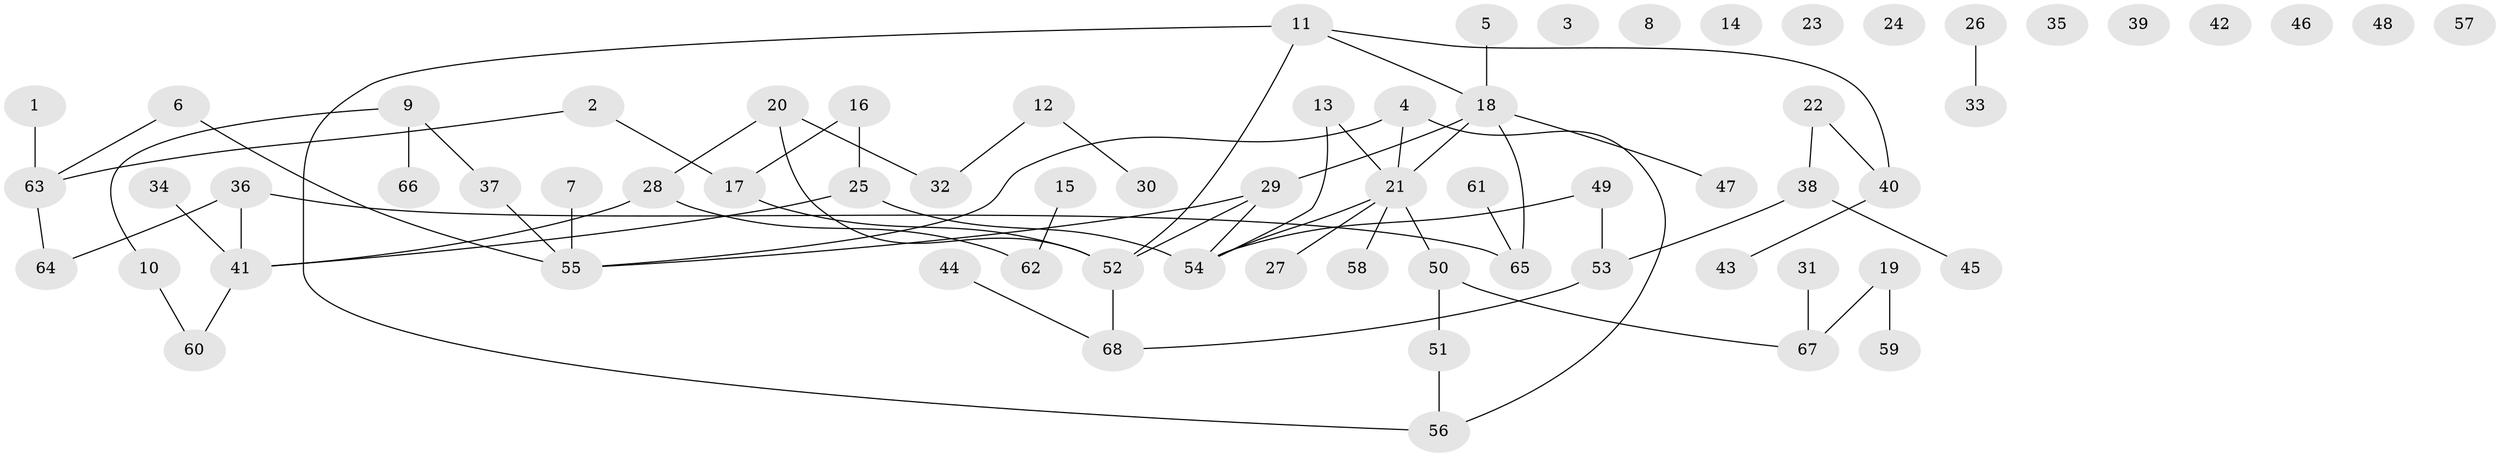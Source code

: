 // Generated by graph-tools (version 1.1) at 2025/25/03/09/25 03:25:24]
// undirected, 68 vertices, 69 edges
graph export_dot {
graph [start="1"]
  node [color=gray90,style=filled];
  1;
  2;
  3;
  4;
  5;
  6;
  7;
  8;
  9;
  10;
  11;
  12;
  13;
  14;
  15;
  16;
  17;
  18;
  19;
  20;
  21;
  22;
  23;
  24;
  25;
  26;
  27;
  28;
  29;
  30;
  31;
  32;
  33;
  34;
  35;
  36;
  37;
  38;
  39;
  40;
  41;
  42;
  43;
  44;
  45;
  46;
  47;
  48;
  49;
  50;
  51;
  52;
  53;
  54;
  55;
  56;
  57;
  58;
  59;
  60;
  61;
  62;
  63;
  64;
  65;
  66;
  67;
  68;
  1 -- 63;
  2 -- 17;
  2 -- 63;
  4 -- 21;
  4 -- 55;
  4 -- 56;
  5 -- 18;
  6 -- 55;
  6 -- 63;
  7 -- 55;
  9 -- 10;
  9 -- 37;
  9 -- 66;
  10 -- 60;
  11 -- 18;
  11 -- 40;
  11 -- 52;
  11 -- 56;
  12 -- 30;
  12 -- 32;
  13 -- 21;
  13 -- 54;
  15 -- 62;
  16 -- 17;
  16 -- 25;
  17 -- 52;
  18 -- 21;
  18 -- 29;
  18 -- 47;
  18 -- 65;
  19 -- 59;
  19 -- 67;
  20 -- 28;
  20 -- 32;
  20 -- 52;
  21 -- 27;
  21 -- 50;
  21 -- 54;
  21 -- 58;
  22 -- 38;
  22 -- 40;
  25 -- 41;
  25 -- 54;
  26 -- 33;
  28 -- 41;
  28 -- 62;
  29 -- 52;
  29 -- 54;
  29 -- 55;
  31 -- 67;
  34 -- 41;
  36 -- 41;
  36 -- 64;
  36 -- 65;
  37 -- 55;
  38 -- 45;
  38 -- 53;
  40 -- 43;
  41 -- 60;
  44 -- 68;
  49 -- 53;
  49 -- 54;
  50 -- 51;
  50 -- 67;
  51 -- 56;
  52 -- 68;
  53 -- 68;
  61 -- 65;
  63 -- 64;
}
